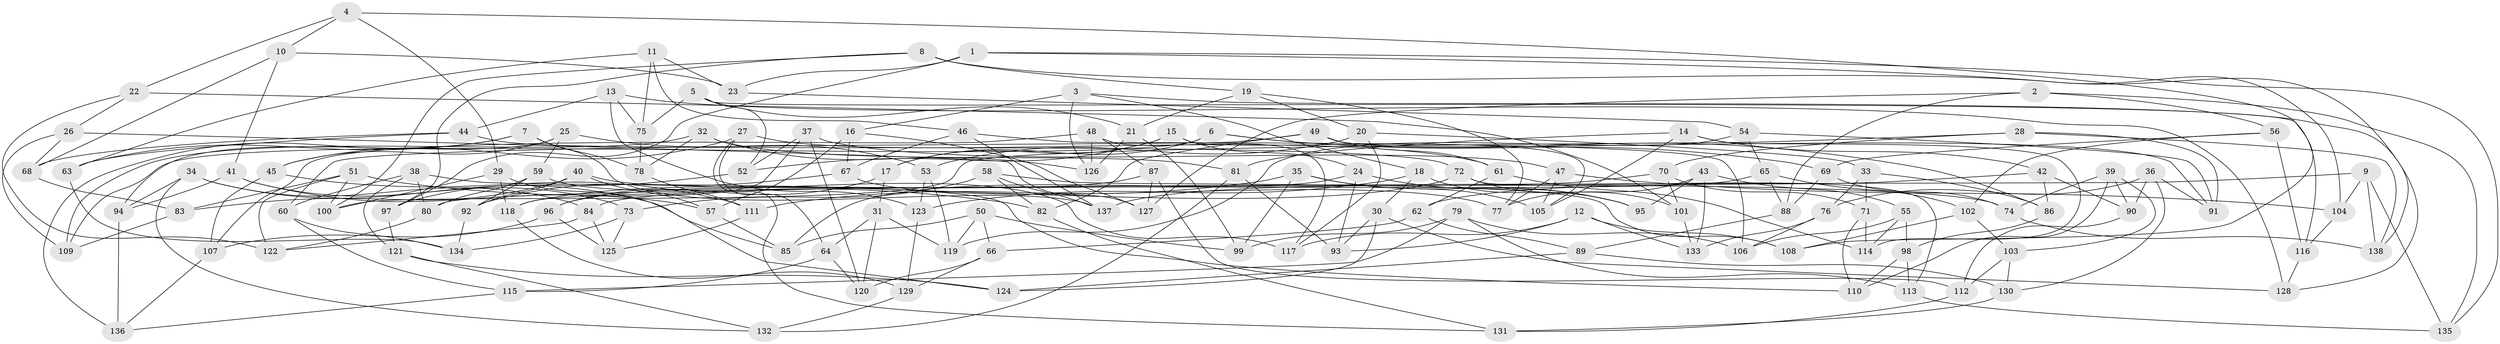 // Generated by graph-tools (version 1.1) at 2025/02/03/09/25 03:02:59]
// undirected, 138 vertices, 276 edges
graph export_dot {
graph [start="1"]
  node [color=gray90,style=filled];
  1;
  2;
  3;
  4;
  5;
  6;
  7;
  8;
  9;
  10;
  11;
  12;
  13;
  14;
  15;
  16;
  17;
  18;
  19;
  20;
  21;
  22;
  23;
  24;
  25;
  26;
  27;
  28;
  29;
  30;
  31;
  32;
  33;
  34;
  35;
  36;
  37;
  38;
  39;
  40;
  41;
  42;
  43;
  44;
  45;
  46;
  47;
  48;
  49;
  50;
  51;
  52;
  53;
  54;
  55;
  56;
  57;
  58;
  59;
  60;
  61;
  62;
  63;
  64;
  65;
  66;
  67;
  68;
  69;
  70;
  71;
  72;
  73;
  74;
  75;
  76;
  77;
  78;
  79;
  80;
  81;
  82;
  83;
  84;
  85;
  86;
  87;
  88;
  89;
  90;
  91;
  92;
  93;
  94;
  95;
  96;
  97;
  98;
  99;
  100;
  101;
  102;
  103;
  104;
  105;
  106;
  107;
  108;
  109;
  110;
  111;
  112;
  113;
  114;
  115;
  116;
  117;
  118;
  119;
  120;
  121;
  122;
  123;
  124;
  125;
  126;
  127;
  128;
  129;
  130;
  131;
  132;
  133;
  134;
  135;
  136;
  137;
  138;
  1 -- 23;
  1 -- 97;
  1 -- 135;
  1 -- 104;
  2 -- 135;
  2 -- 127;
  2 -- 56;
  2 -- 88;
  3 -- 126;
  3 -- 16;
  3 -- 128;
  3 -- 18;
  4 -- 22;
  4 -- 10;
  4 -- 108;
  4 -- 29;
  5 -- 52;
  5 -- 116;
  5 -- 21;
  5 -- 75;
  6 -- 69;
  6 -- 17;
  6 -- 109;
  6 -- 86;
  7 -- 137;
  7 -- 78;
  7 -- 136;
  7 -- 63;
  8 -- 138;
  8 -- 97;
  8 -- 100;
  8 -- 19;
  9 -- 138;
  9 -- 135;
  9 -- 104;
  9 -- 80;
  10 -- 23;
  10 -- 68;
  10 -- 41;
  11 -- 63;
  11 -- 23;
  11 -- 46;
  11 -- 75;
  12 -- 117;
  12 -- 108;
  12 -- 93;
  12 -- 133;
  13 -- 123;
  13 -- 44;
  13 -- 128;
  13 -- 75;
  14 -- 42;
  14 -- 105;
  14 -- 114;
  14 -- 81;
  15 -- 105;
  15 -- 17;
  15 -- 52;
  15 -- 24;
  16 -- 57;
  16 -- 67;
  16 -- 127;
  17 -- 31;
  17 -- 96;
  18 -- 95;
  18 -- 30;
  18 -- 123;
  19 -- 20;
  19 -- 21;
  19 -- 77;
  20 -- 33;
  20 -- 117;
  20 -- 53;
  21 -- 99;
  21 -- 126;
  22 -- 101;
  22 -- 122;
  22 -- 26;
  23 -- 54;
  24 -- 93;
  24 -- 95;
  24 -- 85;
  25 -- 94;
  25 -- 53;
  25 -- 45;
  25 -- 59;
  26 -- 127;
  26 -- 68;
  26 -- 109;
  27 -- 64;
  27 -- 131;
  27 -- 45;
  27 -- 61;
  28 -- 138;
  28 -- 91;
  28 -- 70;
  28 -- 100;
  29 -- 100;
  29 -- 118;
  29 -- 124;
  30 -- 128;
  30 -- 124;
  30 -- 93;
  31 -- 119;
  31 -- 64;
  31 -- 120;
  32 -- 126;
  32 -- 78;
  32 -- 81;
  32 -- 109;
  33 -- 76;
  33 -- 71;
  33 -- 86;
  34 -- 132;
  34 -- 85;
  34 -- 94;
  34 -- 84;
  35 -- 95;
  35 -- 111;
  35 -- 105;
  35 -- 99;
  36 -- 76;
  36 -- 90;
  36 -- 130;
  36 -- 91;
  37 -- 118;
  37 -- 47;
  37 -- 52;
  37 -- 120;
  38 -- 60;
  38 -- 121;
  38 -- 110;
  38 -- 80;
  39 -- 74;
  39 -- 103;
  39 -- 90;
  39 -- 110;
  40 -- 92;
  40 -- 83;
  40 -- 74;
  40 -- 57;
  41 -- 73;
  41 -- 94;
  41 -- 57;
  42 -- 86;
  42 -- 90;
  42 -- 62;
  43 -- 55;
  43 -- 77;
  43 -- 95;
  43 -- 133;
  44 -- 63;
  44 -- 68;
  44 -- 72;
  45 -- 107;
  45 -- 111;
  46 -- 67;
  46 -- 137;
  46 -- 106;
  47 -- 105;
  47 -- 104;
  47 -- 77;
  48 -- 107;
  48 -- 87;
  48 -- 126;
  48 -- 117;
  49 -- 61;
  49 -- 82;
  49 -- 60;
  49 -- 91;
  50 -- 99;
  50 -- 119;
  50 -- 85;
  50 -- 66;
  51 -- 83;
  51 -- 122;
  51 -- 100;
  51 -- 82;
  52 -- 97;
  53 -- 123;
  53 -- 119;
  54 -- 91;
  54 -- 65;
  54 -- 119;
  55 -- 98;
  55 -- 114;
  55 -- 106;
  56 -- 69;
  56 -- 102;
  56 -- 116;
  57 -- 85;
  58 -- 108;
  58 -- 73;
  58 -- 82;
  58 -- 137;
  59 -- 92;
  59 -- 80;
  59 -- 117;
  60 -- 115;
  60 -- 134;
  61 -- 62;
  61 -- 114;
  62 -- 89;
  62 -- 66;
  63 -- 134;
  64 -- 120;
  64 -- 115;
  65 -- 84;
  65 -- 88;
  65 -- 102;
  66 -- 120;
  66 -- 129;
  67 -- 92;
  67 -- 77;
  68 -- 83;
  69 -- 74;
  69 -- 88;
  70 -- 71;
  70 -- 137;
  70 -- 101;
  71 -- 114;
  71 -- 110;
  72 -- 113;
  72 -- 118;
  72 -- 101;
  73 -- 134;
  73 -- 125;
  74 -- 138;
  75 -- 78;
  76 -- 133;
  76 -- 106;
  78 -- 111;
  79 -- 106;
  79 -- 99;
  79 -- 115;
  79 -- 113;
  80 -- 122;
  81 -- 93;
  81 -- 132;
  82 -- 131;
  83 -- 109;
  84 -- 125;
  84 -- 122;
  86 -- 98;
  87 -- 96;
  87 -- 127;
  87 -- 112;
  88 -- 89;
  89 -- 124;
  89 -- 130;
  90 -- 112;
  92 -- 134;
  94 -- 136;
  96 -- 125;
  96 -- 107;
  97 -- 121;
  98 -- 110;
  98 -- 113;
  101 -- 133;
  102 -- 108;
  102 -- 103;
  103 -- 130;
  103 -- 112;
  104 -- 116;
  107 -- 136;
  111 -- 125;
  112 -- 131;
  113 -- 135;
  115 -- 136;
  116 -- 128;
  118 -- 129;
  121 -- 124;
  121 -- 132;
  123 -- 129;
  129 -- 132;
  130 -- 131;
}
